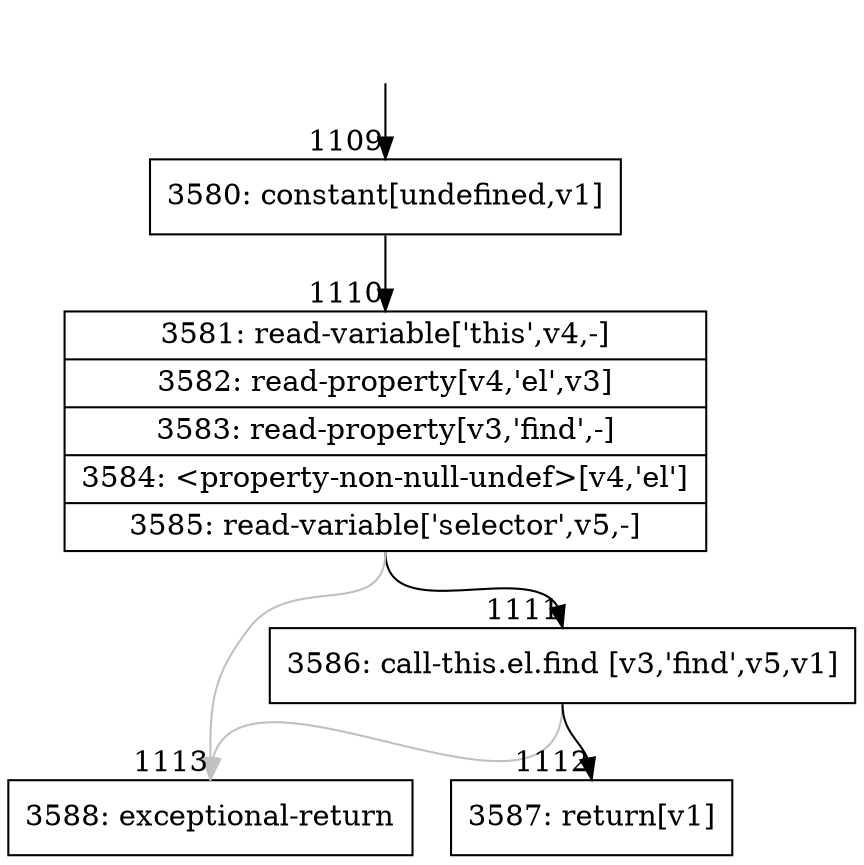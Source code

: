 digraph {
rankdir="TD"
BB_entry92[shape=none,label=""];
BB_entry92 -> BB1109 [tailport=s, headport=n, headlabel="    1109"]
BB1109 [shape=record label="{3580: constant[undefined,v1]}" ] 
BB1109 -> BB1110 [tailport=s, headport=n, headlabel="      1110"]
BB1110 [shape=record label="{3581: read-variable['this',v4,-]|3582: read-property[v4,'el',v3]|3583: read-property[v3,'find',-]|3584: \<property-non-null-undef\>[v4,'el']|3585: read-variable['selector',v5,-]}" ] 
BB1110 -> BB1111 [tailport=s, headport=n, headlabel="      1111"]
BB1110 -> BB1113 [tailport=s, headport=n, color=gray, headlabel="      1113"]
BB1111 [shape=record label="{3586: call-this.el.find [v3,'find',v5,v1]}" ] 
BB1111 -> BB1112 [tailport=s, headport=n, headlabel="      1112"]
BB1111 -> BB1113 [tailport=s, headport=n, color=gray]
BB1112 [shape=record label="{3587: return[v1]}" ] 
BB1113 [shape=record label="{3588: exceptional-return}" ] 
//#$~ 940
}
